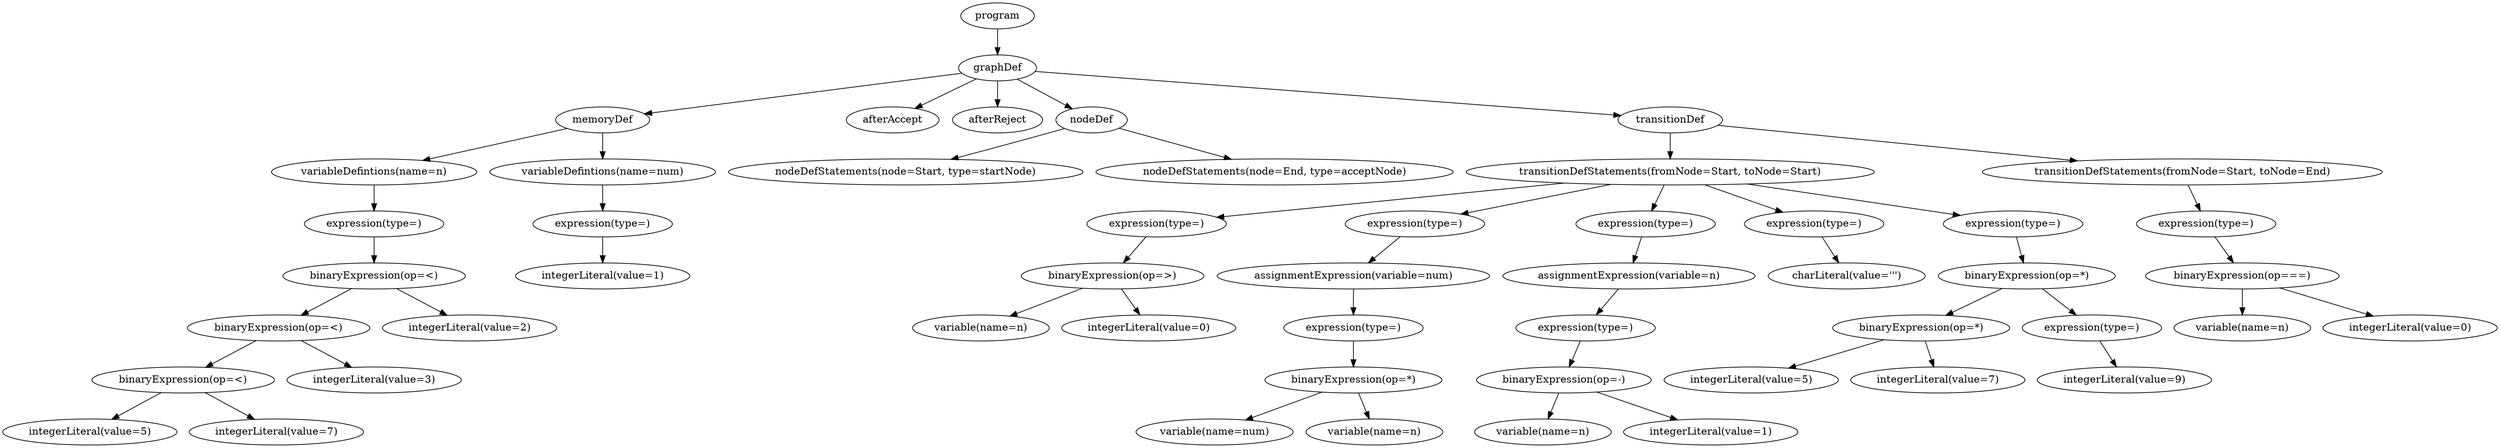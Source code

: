 digraph AST {
    node0 [label="program"]
    node0 -> node1
    node1 [label="graphDef"]
    node1 -> node2
    node2 [label="memoryDef"]
    node2 -> node3
    node3 [label="variableDefintions(name=n)"]
    node3 -> node4
    node4 [label="expression(type=)"]
    node4 -> node5
    node5 [label="binaryExpression(op=<)"]
    node5 -> node6
    node6 [label="binaryExpression(op=<)"]
    node6 -> node7
    node7 [label="binaryExpression(op=<)"]
    node7 -> node8
    node8 [label="integerLiteral(value=5)"]
    node7 -> node9
    node9 [label="integerLiteral(value=7)"]
    node6 -> node10
    node10 [label="integerLiteral(value=3)"]
    node5 -> node11
    node11 [label="integerLiteral(value=2)"]
    node2 -> node12
    node12 [label="variableDefintions(name=num)"]
    node12 -> node13
    node13 [label="expression(type=)"]
    node13 -> node14
    node14 [label="integerLiteral(value=1)"]
    node1 -> node15
    node15 [label="afterAccept"]
    node1 -> node16
    node16 [label="afterReject"]
    node1 -> node17
    node17 [label="nodeDef"]
    node17 -> node18
    node18 [label="nodeDefStatements(node=Start, type=startNode)"]
    node17 -> node19
    node19 [label="nodeDefStatements(node=End, type=acceptNode)"]
    node1 -> node20
    node20 [label="transitionDef"]
    node20 -> node21
    node21 [label="transitionDefStatements(fromNode=Start, toNode=Start)"]
    node21 -> node22
    node22 [label="expression(type=)"]
    node22 -> node23
    node23 [label="binaryExpression(op=>)"]
    node23 -> node24
    node24 [label="variable(name=n)"]
    node23 -> node25
    node25 [label="integerLiteral(value=0)"]
    node21 -> node26
    node26 [label="expression(type=)"]
    node26 -> node27
    node27 [label="assignmentExpression(variable=num)"]
    node27 -> node28
    node28 [label="expression(type=)"]
    node28 -> node29
    node29 [label="binaryExpression(op=*)"]
    node29 -> node30
    node30 [label="variable(name=num)"]
    node29 -> node31
    node31 [label="variable(name=n)"]
    node21 -> node32
    node32 [label="expression(type=)"]
    node32 -> node33
    node33 [label="assignmentExpression(variable=n)"]
    node33 -> node34
    node34 [label="expression(type=)"]
    node34 -> node35
    node35 [label="binaryExpression(op=-)"]
    node35 -> node36
    node36 [label="variable(name=n)"]
    node35 -> node37
    node37 [label="integerLiteral(value=1)"]
    node21 -> node38
    node38 [label="expression(type=)"]
    node38 -> node39
    node39 [label="charLiteral(value=''')"]
    node21 -> node40
    node40 [label="expression(type=)"]
    node40 -> node41
    node41 [label="binaryExpression(op=*)"]
    node41 -> node42
    node42 [label="binaryExpression(op=*)"]
    node42 -> node43
    node43 [label="integerLiteral(value=5)"]
    node42 -> node44
    node44 [label="integerLiteral(value=7)"]
    node41 -> node45
    node45 [label="expression(type=)"]
    node45 -> node46
    node46 [label="integerLiteral(value=9)"]
    node20 -> node47
    node47 [label="transitionDefStatements(fromNode=Start, toNode=End)"]
    node47 -> node48
    node48 [label="expression(type=)"]
    node48 -> node49
    node49 [label="binaryExpression(op===)"]
    node49 -> node50
    node50 [label="variable(name=n)"]
    node49 -> node51
    node51 [label="integerLiteral(value=0)"]
}